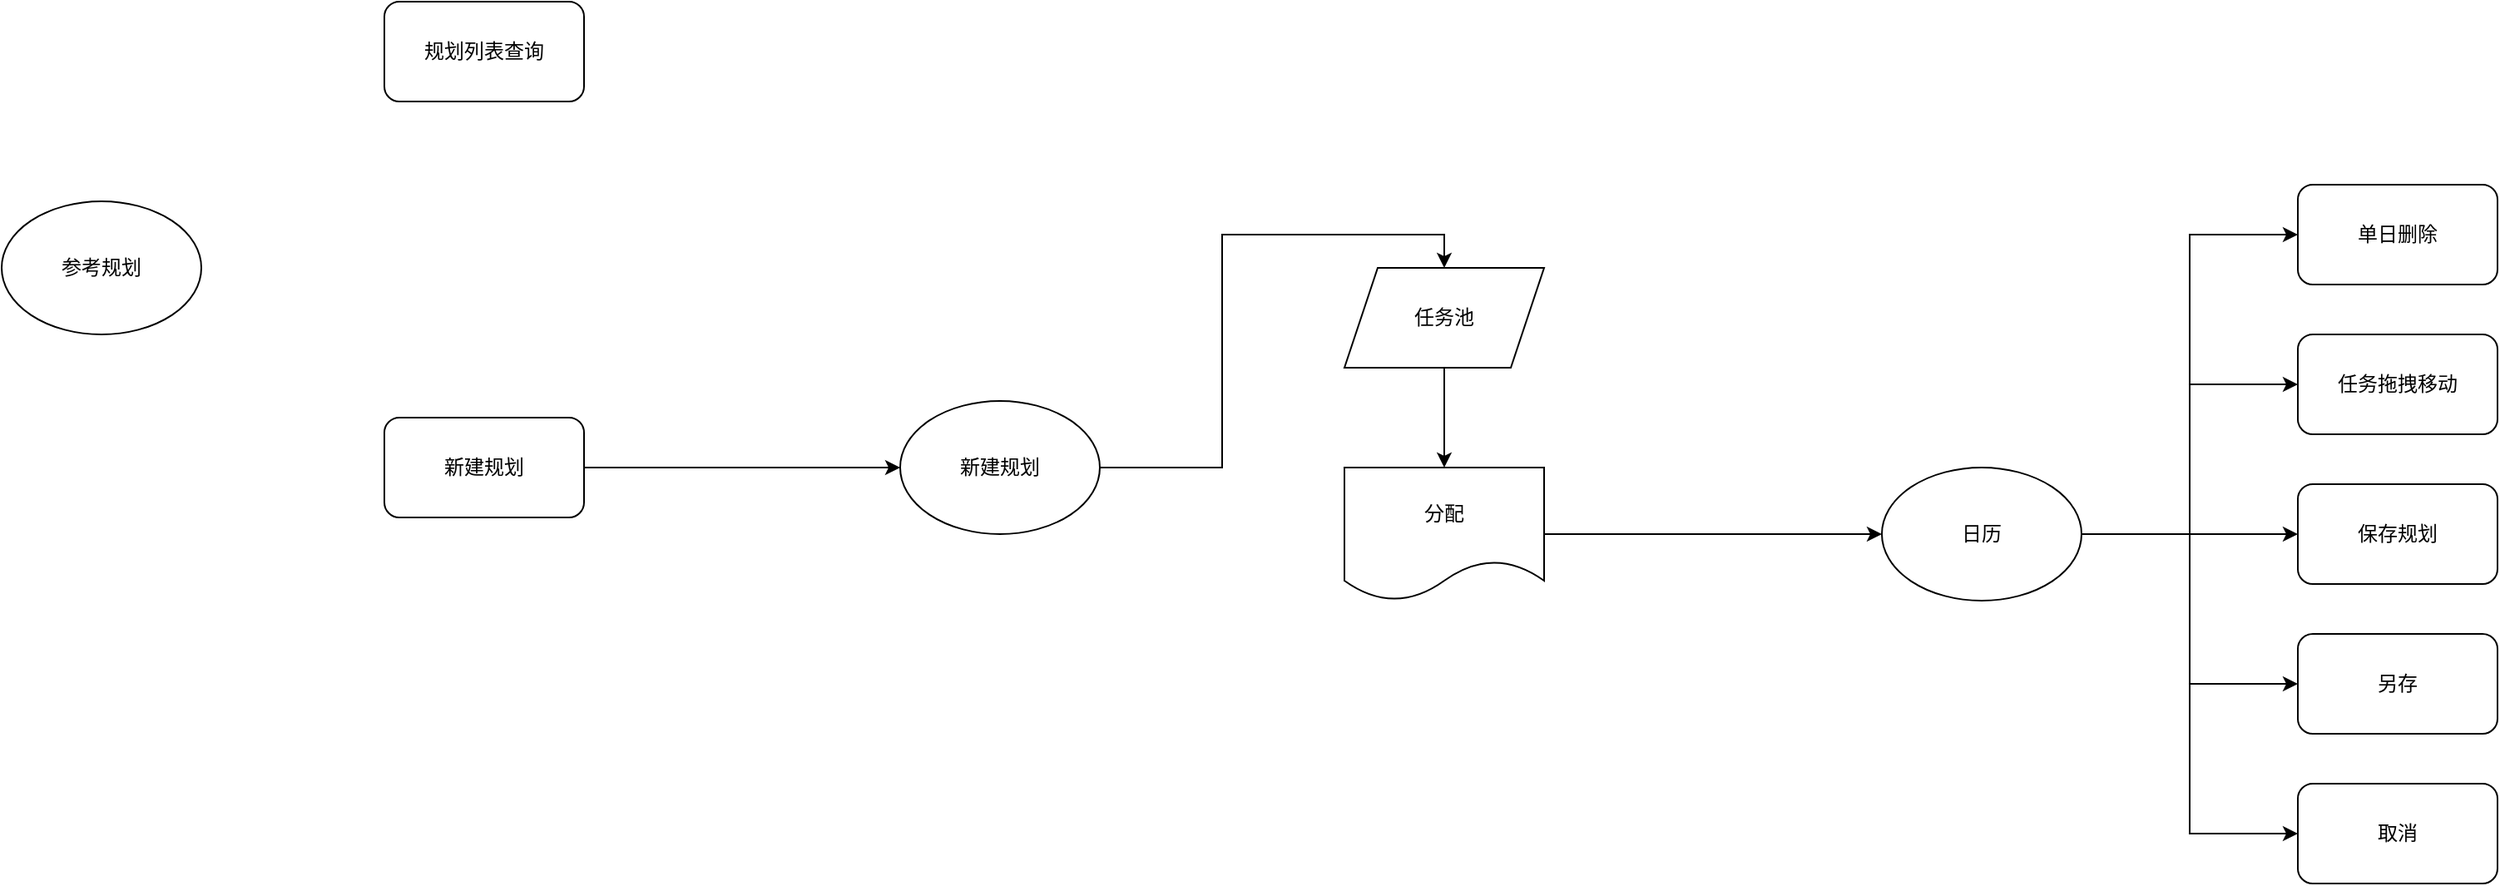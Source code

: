 <mxfile version="24.0.2" type="github">
  <diagram name="第 1 页" id="9BZdloZdPXbtKQPZ9AlU">
    <mxGraphModel dx="2193" dy="691" grid="1" gridSize="10" guides="1" tooltips="1" connect="1" arrows="1" fold="1" page="1" pageScale="1" pageWidth="827" pageHeight="1169" math="0" shadow="0">
      <root>
        <mxCell id="0" />
        <mxCell id="1" parent="0" />
        <mxCell id="iIJYMMnLSl6CzRDzTWIC-2" value="参考规划" style="ellipse;whiteSpace=wrap;html=1;" vertex="1" parent="1">
          <mxGeometry x="-100" y="530" width="120" height="80" as="geometry" />
        </mxCell>
        <mxCell id="iIJYMMnLSl6CzRDzTWIC-3" value="规划列表查询" style="rounded=1;whiteSpace=wrap;html=1;" vertex="1" parent="1">
          <mxGeometry x="130" y="410" width="120" height="60" as="geometry" />
        </mxCell>
        <mxCell id="iIJYMMnLSl6CzRDzTWIC-6" style="edgeStyle=orthogonalEdgeStyle;rounded=0;orthogonalLoop=1;jettySize=auto;html=1;exitX=1;exitY=0.5;exitDx=0;exitDy=0;" edge="1" parent="1" source="iIJYMMnLSl6CzRDzTWIC-4" target="iIJYMMnLSl6CzRDzTWIC-5">
          <mxGeometry relative="1" as="geometry" />
        </mxCell>
        <mxCell id="iIJYMMnLSl6CzRDzTWIC-4" value="新建规划" style="rounded=1;whiteSpace=wrap;html=1;" vertex="1" parent="1">
          <mxGeometry x="130" y="660" width="120" height="60" as="geometry" />
        </mxCell>
        <mxCell id="iIJYMMnLSl6CzRDzTWIC-10" style="edgeStyle=orthogonalEdgeStyle;rounded=0;orthogonalLoop=1;jettySize=auto;html=1;exitX=1;exitY=0.5;exitDx=0;exitDy=0;entryX=0.5;entryY=0;entryDx=0;entryDy=0;" edge="1" parent="1" source="iIJYMMnLSl6CzRDzTWIC-5" target="iIJYMMnLSl6CzRDzTWIC-8">
          <mxGeometry relative="1" as="geometry" />
        </mxCell>
        <mxCell id="iIJYMMnLSl6CzRDzTWIC-5" value="新建规划" style="ellipse;whiteSpace=wrap;html=1;" vertex="1" parent="1">
          <mxGeometry x="440" y="650" width="120" height="80" as="geometry" />
        </mxCell>
        <mxCell id="iIJYMMnLSl6CzRDzTWIC-11" style="edgeStyle=orthogonalEdgeStyle;rounded=0;orthogonalLoop=1;jettySize=auto;html=1;exitX=0.5;exitY=1;exitDx=0;exitDy=0;entryX=0.5;entryY=0;entryDx=0;entryDy=0;" edge="1" parent="1" source="iIJYMMnLSl6CzRDzTWIC-8" target="iIJYMMnLSl6CzRDzTWIC-9">
          <mxGeometry relative="1" as="geometry" />
        </mxCell>
        <mxCell id="iIJYMMnLSl6CzRDzTWIC-8" value="任务池" style="shape=parallelogram;perimeter=parallelogramPerimeter;whiteSpace=wrap;html=1;fixedSize=1;" vertex="1" parent="1">
          <mxGeometry x="707" y="570" width="120" height="60" as="geometry" />
        </mxCell>
        <mxCell id="iIJYMMnLSl6CzRDzTWIC-13" style="edgeStyle=orthogonalEdgeStyle;rounded=0;orthogonalLoop=1;jettySize=auto;html=1;exitX=1;exitY=0.5;exitDx=0;exitDy=0;entryX=0;entryY=0.5;entryDx=0;entryDy=0;" edge="1" parent="1" source="iIJYMMnLSl6CzRDzTWIC-9" target="iIJYMMnLSl6CzRDzTWIC-12">
          <mxGeometry relative="1" as="geometry" />
        </mxCell>
        <mxCell id="iIJYMMnLSl6CzRDzTWIC-9" value="分配" style="shape=document;whiteSpace=wrap;html=1;boundedLbl=1;" vertex="1" parent="1">
          <mxGeometry x="707" y="690" width="120" height="80" as="geometry" />
        </mxCell>
        <mxCell id="iIJYMMnLSl6CzRDzTWIC-16" style="edgeStyle=orthogonalEdgeStyle;rounded=0;orthogonalLoop=1;jettySize=auto;html=1;exitX=1;exitY=0.5;exitDx=0;exitDy=0;entryX=0;entryY=0.5;entryDx=0;entryDy=0;" edge="1" parent="1" source="iIJYMMnLSl6CzRDzTWIC-12" target="iIJYMMnLSl6CzRDzTWIC-14">
          <mxGeometry relative="1" as="geometry" />
        </mxCell>
        <mxCell id="iIJYMMnLSl6CzRDzTWIC-17" style="edgeStyle=orthogonalEdgeStyle;rounded=0;orthogonalLoop=1;jettySize=auto;html=1;exitX=1;exitY=0.5;exitDx=0;exitDy=0;entryX=0;entryY=0.5;entryDx=0;entryDy=0;" edge="1" parent="1" source="iIJYMMnLSl6CzRDzTWIC-12" target="iIJYMMnLSl6CzRDzTWIC-15">
          <mxGeometry relative="1" as="geometry" />
        </mxCell>
        <mxCell id="iIJYMMnLSl6CzRDzTWIC-21" style="edgeStyle=orthogonalEdgeStyle;rounded=0;orthogonalLoop=1;jettySize=auto;html=1;exitX=1;exitY=0.5;exitDx=0;exitDy=0;entryX=0;entryY=0.5;entryDx=0;entryDy=0;" edge="1" parent="1" source="iIJYMMnLSl6CzRDzTWIC-12" target="iIJYMMnLSl6CzRDzTWIC-18">
          <mxGeometry relative="1" as="geometry" />
        </mxCell>
        <mxCell id="iIJYMMnLSl6CzRDzTWIC-22" style="edgeStyle=orthogonalEdgeStyle;rounded=0;orthogonalLoop=1;jettySize=auto;html=1;exitX=1;exitY=0.5;exitDx=0;exitDy=0;entryX=0;entryY=0.5;entryDx=0;entryDy=0;" edge="1" parent="1" source="iIJYMMnLSl6CzRDzTWIC-12" target="iIJYMMnLSl6CzRDzTWIC-19">
          <mxGeometry relative="1" as="geometry" />
        </mxCell>
        <mxCell id="iIJYMMnLSl6CzRDzTWIC-23" style="edgeStyle=orthogonalEdgeStyle;rounded=0;orthogonalLoop=1;jettySize=auto;html=1;exitX=1;exitY=0.5;exitDx=0;exitDy=0;entryX=0;entryY=0.5;entryDx=0;entryDy=0;" edge="1" parent="1" source="iIJYMMnLSl6CzRDzTWIC-12" target="iIJYMMnLSl6CzRDzTWIC-20">
          <mxGeometry relative="1" as="geometry" />
        </mxCell>
        <mxCell id="iIJYMMnLSl6CzRDzTWIC-12" value="日历" style="ellipse;whiteSpace=wrap;html=1;" vertex="1" parent="1">
          <mxGeometry x="1030" y="690" width="120" height="80" as="geometry" />
        </mxCell>
        <mxCell id="iIJYMMnLSl6CzRDzTWIC-14" value="单日删除" style="rounded=1;whiteSpace=wrap;html=1;" vertex="1" parent="1">
          <mxGeometry x="1280" y="520" width="120" height="60" as="geometry" />
        </mxCell>
        <mxCell id="iIJYMMnLSl6CzRDzTWIC-15" value="任务拖拽移动" style="rounded=1;whiteSpace=wrap;html=1;" vertex="1" parent="1">
          <mxGeometry x="1280" y="610" width="120" height="60" as="geometry" />
        </mxCell>
        <mxCell id="iIJYMMnLSl6CzRDzTWIC-18" value="保存规划" style="rounded=1;whiteSpace=wrap;html=1;" vertex="1" parent="1">
          <mxGeometry x="1280" y="700" width="120" height="60" as="geometry" />
        </mxCell>
        <mxCell id="iIJYMMnLSl6CzRDzTWIC-19" value="另存" style="rounded=1;whiteSpace=wrap;html=1;" vertex="1" parent="1">
          <mxGeometry x="1280" y="790" width="120" height="60" as="geometry" />
        </mxCell>
        <mxCell id="iIJYMMnLSl6CzRDzTWIC-20" value="取消" style="rounded=1;whiteSpace=wrap;html=1;" vertex="1" parent="1">
          <mxGeometry x="1280" y="880" width="120" height="60" as="geometry" />
        </mxCell>
      </root>
    </mxGraphModel>
  </diagram>
</mxfile>

